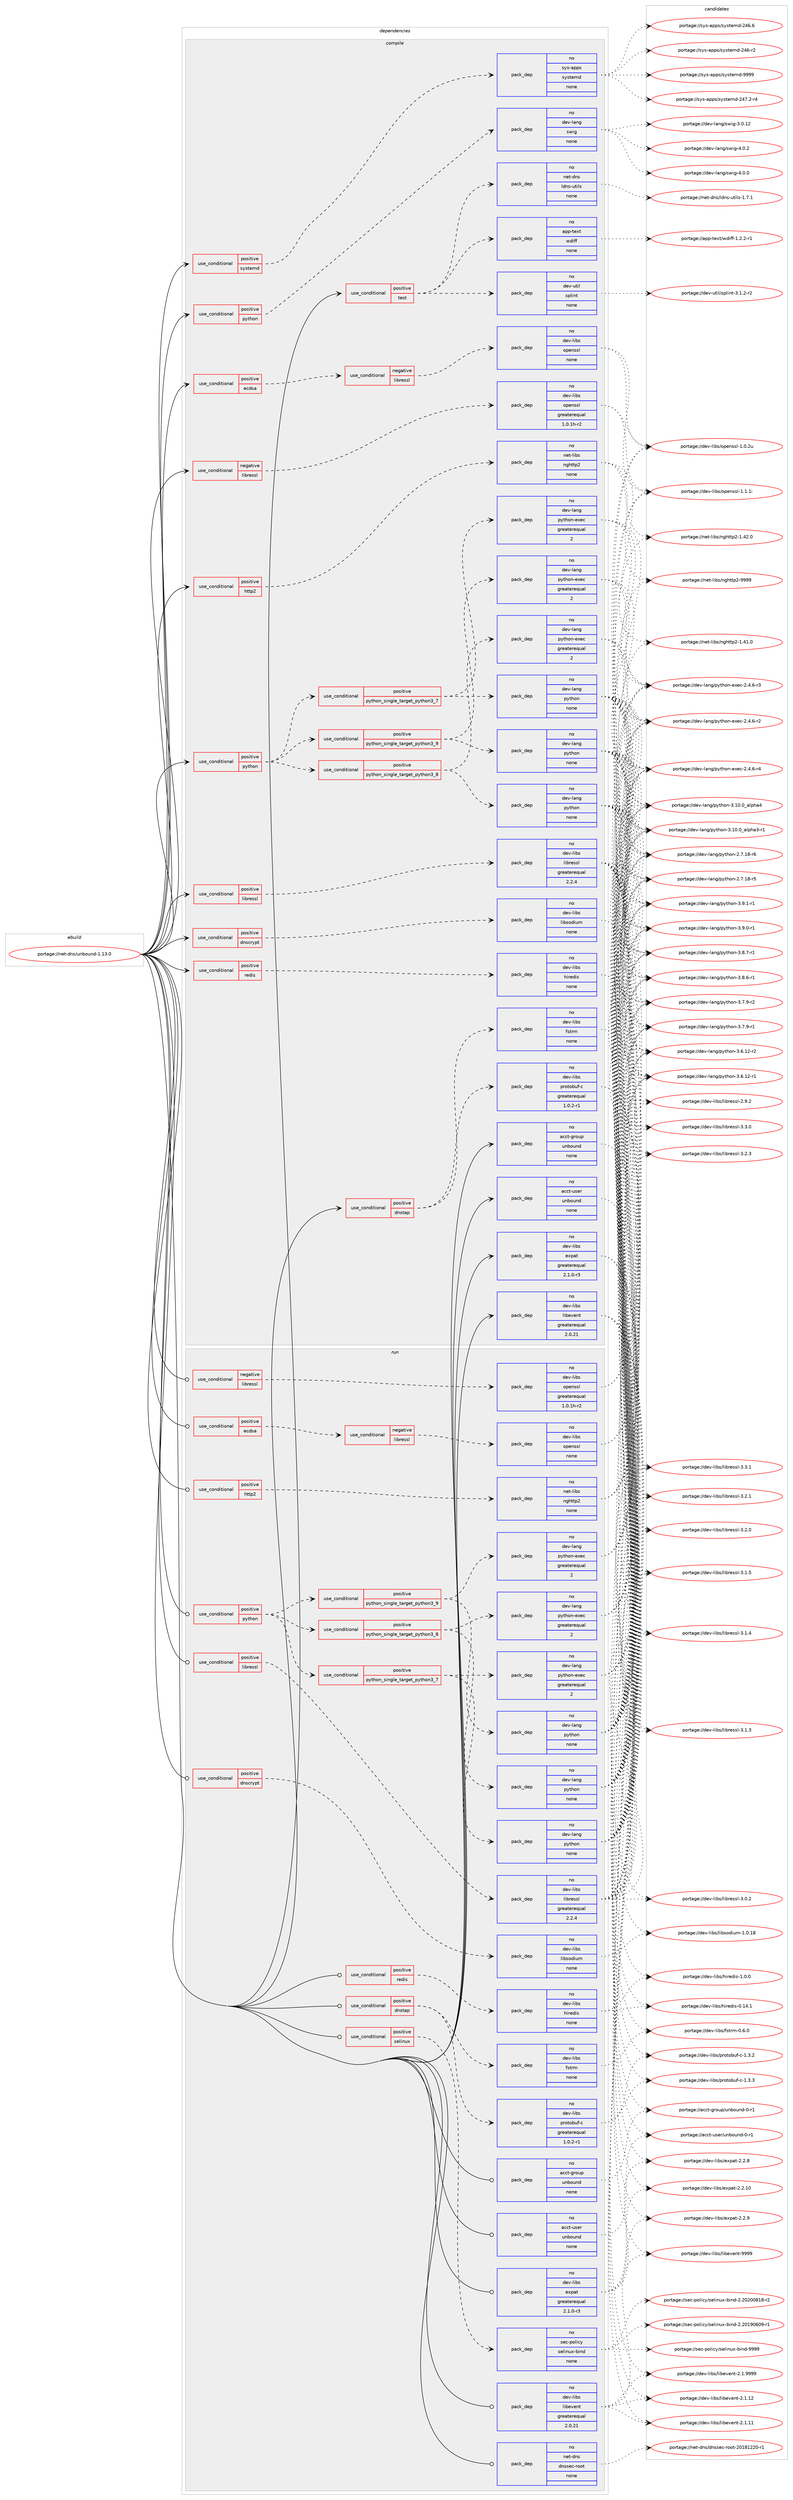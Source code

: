 digraph prolog {

# *************
# Graph options
# *************

newrank=true;
concentrate=true;
compound=true;
graph [rankdir=LR,fontname=Helvetica,fontsize=10,ranksep=1.5];#, ranksep=2.5, nodesep=0.2];
edge  [arrowhead=vee];
node  [fontname=Helvetica,fontsize=10];

# **********
# The ebuild
# **********

subgraph cluster_leftcol {
color=gray;
rank=same;
label=<<i>ebuild</i>>;
id [label="portage://net-dns/unbound-1.13.0", color=red, width=4, href="../net-dns/unbound-1.13.0.svg"];
}

# ****************
# The dependencies
# ****************

subgraph cluster_midcol {
color=gray;
label=<<i>dependencies</i>>;
subgraph cluster_compile {
fillcolor="#eeeeee";
style=filled;
label=<<i>compile</i>>;
subgraph cond9494 {
dependency30951 [label=<<TABLE BORDER="0" CELLBORDER="1" CELLSPACING="0" CELLPADDING="4"><TR><TD ROWSPAN="3" CELLPADDING="10">use_conditional</TD></TR><TR><TD>negative</TD></TR><TR><TD>libressl</TD></TR></TABLE>>, shape=none, color=red];
subgraph pack21179 {
dependency30952 [label=<<TABLE BORDER="0" CELLBORDER="1" CELLSPACING="0" CELLPADDING="4" WIDTH="220"><TR><TD ROWSPAN="6" CELLPADDING="30">pack_dep</TD></TR><TR><TD WIDTH="110">no</TD></TR><TR><TD>dev-libs</TD></TR><TR><TD>openssl</TD></TR><TR><TD>greaterequal</TD></TR><TR><TD>1.0.1h-r2</TD></TR></TABLE>>, shape=none, color=blue];
}
dependency30951:e -> dependency30952:w [weight=20,style="dashed",arrowhead="vee"];
}
id:e -> dependency30951:w [weight=20,style="solid",arrowhead="vee"];
subgraph cond9495 {
dependency30953 [label=<<TABLE BORDER="0" CELLBORDER="1" CELLSPACING="0" CELLPADDING="4"><TR><TD ROWSPAN="3" CELLPADDING="10">use_conditional</TD></TR><TR><TD>positive</TD></TR><TR><TD>dnscrypt</TD></TR></TABLE>>, shape=none, color=red];
subgraph pack21180 {
dependency30954 [label=<<TABLE BORDER="0" CELLBORDER="1" CELLSPACING="0" CELLPADDING="4" WIDTH="220"><TR><TD ROWSPAN="6" CELLPADDING="30">pack_dep</TD></TR><TR><TD WIDTH="110">no</TD></TR><TR><TD>dev-libs</TD></TR><TR><TD>libsodium</TD></TR><TR><TD>none</TD></TR><TR><TD></TD></TR></TABLE>>, shape=none, color=blue];
}
dependency30953:e -> dependency30954:w [weight=20,style="dashed",arrowhead="vee"];
}
id:e -> dependency30953:w [weight=20,style="solid",arrowhead="vee"];
subgraph cond9496 {
dependency30955 [label=<<TABLE BORDER="0" CELLBORDER="1" CELLSPACING="0" CELLPADDING="4"><TR><TD ROWSPAN="3" CELLPADDING="10">use_conditional</TD></TR><TR><TD>positive</TD></TR><TR><TD>dnstap</TD></TR></TABLE>>, shape=none, color=red];
subgraph pack21181 {
dependency30956 [label=<<TABLE BORDER="0" CELLBORDER="1" CELLSPACING="0" CELLPADDING="4" WIDTH="220"><TR><TD ROWSPAN="6" CELLPADDING="30">pack_dep</TD></TR><TR><TD WIDTH="110">no</TD></TR><TR><TD>dev-libs</TD></TR><TR><TD>fstrm</TD></TR><TR><TD>none</TD></TR><TR><TD></TD></TR></TABLE>>, shape=none, color=blue];
}
dependency30955:e -> dependency30956:w [weight=20,style="dashed",arrowhead="vee"];
subgraph pack21182 {
dependency30957 [label=<<TABLE BORDER="0" CELLBORDER="1" CELLSPACING="0" CELLPADDING="4" WIDTH="220"><TR><TD ROWSPAN="6" CELLPADDING="30">pack_dep</TD></TR><TR><TD WIDTH="110">no</TD></TR><TR><TD>dev-libs</TD></TR><TR><TD>protobuf-c</TD></TR><TR><TD>greaterequal</TD></TR><TR><TD>1.0.2-r1</TD></TR></TABLE>>, shape=none, color=blue];
}
dependency30955:e -> dependency30957:w [weight=20,style="dashed",arrowhead="vee"];
}
id:e -> dependency30955:w [weight=20,style="solid",arrowhead="vee"];
subgraph cond9497 {
dependency30958 [label=<<TABLE BORDER="0" CELLBORDER="1" CELLSPACING="0" CELLPADDING="4"><TR><TD ROWSPAN="3" CELLPADDING="10">use_conditional</TD></TR><TR><TD>positive</TD></TR><TR><TD>ecdsa</TD></TR></TABLE>>, shape=none, color=red];
subgraph cond9498 {
dependency30959 [label=<<TABLE BORDER="0" CELLBORDER="1" CELLSPACING="0" CELLPADDING="4"><TR><TD ROWSPAN="3" CELLPADDING="10">use_conditional</TD></TR><TR><TD>negative</TD></TR><TR><TD>libressl</TD></TR></TABLE>>, shape=none, color=red];
subgraph pack21183 {
dependency30960 [label=<<TABLE BORDER="0" CELLBORDER="1" CELLSPACING="0" CELLPADDING="4" WIDTH="220"><TR><TD ROWSPAN="6" CELLPADDING="30">pack_dep</TD></TR><TR><TD WIDTH="110">no</TD></TR><TR><TD>dev-libs</TD></TR><TR><TD>openssl</TD></TR><TR><TD>none</TD></TR><TR><TD></TD></TR></TABLE>>, shape=none, color=blue];
}
dependency30959:e -> dependency30960:w [weight=20,style="dashed",arrowhead="vee"];
}
dependency30958:e -> dependency30959:w [weight=20,style="dashed",arrowhead="vee"];
}
id:e -> dependency30958:w [weight=20,style="solid",arrowhead="vee"];
subgraph cond9499 {
dependency30961 [label=<<TABLE BORDER="0" CELLBORDER="1" CELLSPACING="0" CELLPADDING="4"><TR><TD ROWSPAN="3" CELLPADDING="10">use_conditional</TD></TR><TR><TD>positive</TD></TR><TR><TD>http2</TD></TR></TABLE>>, shape=none, color=red];
subgraph pack21184 {
dependency30962 [label=<<TABLE BORDER="0" CELLBORDER="1" CELLSPACING="0" CELLPADDING="4" WIDTH="220"><TR><TD ROWSPAN="6" CELLPADDING="30">pack_dep</TD></TR><TR><TD WIDTH="110">no</TD></TR><TR><TD>net-libs</TD></TR><TR><TD>nghttp2</TD></TR><TR><TD>none</TD></TR><TR><TD></TD></TR></TABLE>>, shape=none, color=blue];
}
dependency30961:e -> dependency30962:w [weight=20,style="dashed",arrowhead="vee"];
}
id:e -> dependency30961:w [weight=20,style="solid",arrowhead="vee"];
subgraph cond9500 {
dependency30963 [label=<<TABLE BORDER="0" CELLBORDER="1" CELLSPACING="0" CELLPADDING="4"><TR><TD ROWSPAN="3" CELLPADDING="10">use_conditional</TD></TR><TR><TD>positive</TD></TR><TR><TD>libressl</TD></TR></TABLE>>, shape=none, color=red];
subgraph pack21185 {
dependency30964 [label=<<TABLE BORDER="0" CELLBORDER="1" CELLSPACING="0" CELLPADDING="4" WIDTH="220"><TR><TD ROWSPAN="6" CELLPADDING="30">pack_dep</TD></TR><TR><TD WIDTH="110">no</TD></TR><TR><TD>dev-libs</TD></TR><TR><TD>libressl</TD></TR><TR><TD>greaterequal</TD></TR><TR><TD>2.2.4</TD></TR></TABLE>>, shape=none, color=blue];
}
dependency30963:e -> dependency30964:w [weight=20,style="dashed",arrowhead="vee"];
}
id:e -> dependency30963:w [weight=20,style="solid",arrowhead="vee"];
subgraph cond9501 {
dependency30965 [label=<<TABLE BORDER="0" CELLBORDER="1" CELLSPACING="0" CELLPADDING="4"><TR><TD ROWSPAN="3" CELLPADDING="10">use_conditional</TD></TR><TR><TD>positive</TD></TR><TR><TD>python</TD></TR></TABLE>>, shape=none, color=red];
subgraph cond9502 {
dependency30966 [label=<<TABLE BORDER="0" CELLBORDER="1" CELLSPACING="0" CELLPADDING="4"><TR><TD ROWSPAN="3" CELLPADDING="10">use_conditional</TD></TR><TR><TD>positive</TD></TR><TR><TD>python_single_target_python3_7</TD></TR></TABLE>>, shape=none, color=red];
subgraph pack21186 {
dependency30967 [label=<<TABLE BORDER="0" CELLBORDER="1" CELLSPACING="0" CELLPADDING="4" WIDTH="220"><TR><TD ROWSPAN="6" CELLPADDING="30">pack_dep</TD></TR><TR><TD WIDTH="110">no</TD></TR><TR><TD>dev-lang</TD></TR><TR><TD>python</TD></TR><TR><TD>none</TD></TR><TR><TD></TD></TR></TABLE>>, shape=none, color=blue];
}
dependency30966:e -> dependency30967:w [weight=20,style="dashed",arrowhead="vee"];
subgraph pack21187 {
dependency30968 [label=<<TABLE BORDER="0" CELLBORDER="1" CELLSPACING="0" CELLPADDING="4" WIDTH="220"><TR><TD ROWSPAN="6" CELLPADDING="30">pack_dep</TD></TR><TR><TD WIDTH="110">no</TD></TR><TR><TD>dev-lang</TD></TR><TR><TD>python-exec</TD></TR><TR><TD>greaterequal</TD></TR><TR><TD>2</TD></TR></TABLE>>, shape=none, color=blue];
}
dependency30966:e -> dependency30968:w [weight=20,style="dashed",arrowhead="vee"];
}
dependency30965:e -> dependency30966:w [weight=20,style="dashed",arrowhead="vee"];
subgraph cond9503 {
dependency30969 [label=<<TABLE BORDER="0" CELLBORDER="1" CELLSPACING="0" CELLPADDING="4"><TR><TD ROWSPAN="3" CELLPADDING="10">use_conditional</TD></TR><TR><TD>positive</TD></TR><TR><TD>python_single_target_python3_8</TD></TR></TABLE>>, shape=none, color=red];
subgraph pack21188 {
dependency30970 [label=<<TABLE BORDER="0" CELLBORDER="1" CELLSPACING="0" CELLPADDING="4" WIDTH="220"><TR><TD ROWSPAN="6" CELLPADDING="30">pack_dep</TD></TR><TR><TD WIDTH="110">no</TD></TR><TR><TD>dev-lang</TD></TR><TR><TD>python</TD></TR><TR><TD>none</TD></TR><TR><TD></TD></TR></TABLE>>, shape=none, color=blue];
}
dependency30969:e -> dependency30970:w [weight=20,style="dashed",arrowhead="vee"];
subgraph pack21189 {
dependency30971 [label=<<TABLE BORDER="0" CELLBORDER="1" CELLSPACING="0" CELLPADDING="4" WIDTH="220"><TR><TD ROWSPAN="6" CELLPADDING="30">pack_dep</TD></TR><TR><TD WIDTH="110">no</TD></TR><TR><TD>dev-lang</TD></TR><TR><TD>python-exec</TD></TR><TR><TD>greaterequal</TD></TR><TR><TD>2</TD></TR></TABLE>>, shape=none, color=blue];
}
dependency30969:e -> dependency30971:w [weight=20,style="dashed",arrowhead="vee"];
}
dependency30965:e -> dependency30969:w [weight=20,style="dashed",arrowhead="vee"];
subgraph cond9504 {
dependency30972 [label=<<TABLE BORDER="0" CELLBORDER="1" CELLSPACING="0" CELLPADDING="4"><TR><TD ROWSPAN="3" CELLPADDING="10">use_conditional</TD></TR><TR><TD>positive</TD></TR><TR><TD>python_single_target_python3_9</TD></TR></TABLE>>, shape=none, color=red];
subgraph pack21190 {
dependency30973 [label=<<TABLE BORDER="0" CELLBORDER="1" CELLSPACING="0" CELLPADDING="4" WIDTH="220"><TR><TD ROWSPAN="6" CELLPADDING="30">pack_dep</TD></TR><TR><TD WIDTH="110">no</TD></TR><TR><TD>dev-lang</TD></TR><TR><TD>python</TD></TR><TR><TD>none</TD></TR><TR><TD></TD></TR></TABLE>>, shape=none, color=blue];
}
dependency30972:e -> dependency30973:w [weight=20,style="dashed",arrowhead="vee"];
subgraph pack21191 {
dependency30974 [label=<<TABLE BORDER="0" CELLBORDER="1" CELLSPACING="0" CELLPADDING="4" WIDTH="220"><TR><TD ROWSPAN="6" CELLPADDING="30">pack_dep</TD></TR><TR><TD WIDTH="110">no</TD></TR><TR><TD>dev-lang</TD></TR><TR><TD>python-exec</TD></TR><TR><TD>greaterequal</TD></TR><TR><TD>2</TD></TR></TABLE>>, shape=none, color=blue];
}
dependency30972:e -> dependency30974:w [weight=20,style="dashed",arrowhead="vee"];
}
dependency30965:e -> dependency30972:w [weight=20,style="dashed",arrowhead="vee"];
}
id:e -> dependency30965:w [weight=20,style="solid",arrowhead="vee"];
subgraph cond9505 {
dependency30975 [label=<<TABLE BORDER="0" CELLBORDER="1" CELLSPACING="0" CELLPADDING="4"><TR><TD ROWSPAN="3" CELLPADDING="10">use_conditional</TD></TR><TR><TD>positive</TD></TR><TR><TD>python</TD></TR></TABLE>>, shape=none, color=red];
subgraph pack21192 {
dependency30976 [label=<<TABLE BORDER="0" CELLBORDER="1" CELLSPACING="0" CELLPADDING="4" WIDTH="220"><TR><TD ROWSPAN="6" CELLPADDING="30">pack_dep</TD></TR><TR><TD WIDTH="110">no</TD></TR><TR><TD>dev-lang</TD></TR><TR><TD>swig</TD></TR><TR><TD>none</TD></TR><TR><TD></TD></TR></TABLE>>, shape=none, color=blue];
}
dependency30975:e -> dependency30976:w [weight=20,style="dashed",arrowhead="vee"];
}
id:e -> dependency30975:w [weight=20,style="solid",arrowhead="vee"];
subgraph cond9506 {
dependency30977 [label=<<TABLE BORDER="0" CELLBORDER="1" CELLSPACING="0" CELLPADDING="4"><TR><TD ROWSPAN="3" CELLPADDING="10">use_conditional</TD></TR><TR><TD>positive</TD></TR><TR><TD>redis</TD></TR></TABLE>>, shape=none, color=red];
subgraph pack21193 {
dependency30978 [label=<<TABLE BORDER="0" CELLBORDER="1" CELLSPACING="0" CELLPADDING="4" WIDTH="220"><TR><TD ROWSPAN="6" CELLPADDING="30">pack_dep</TD></TR><TR><TD WIDTH="110">no</TD></TR><TR><TD>dev-libs</TD></TR><TR><TD>hiredis</TD></TR><TR><TD>none</TD></TR><TR><TD></TD></TR></TABLE>>, shape=none, color=blue];
}
dependency30977:e -> dependency30978:w [weight=20,style="dashed",arrowhead="vee"];
}
id:e -> dependency30977:w [weight=20,style="solid",arrowhead="vee"];
subgraph cond9507 {
dependency30979 [label=<<TABLE BORDER="0" CELLBORDER="1" CELLSPACING="0" CELLPADDING="4"><TR><TD ROWSPAN="3" CELLPADDING="10">use_conditional</TD></TR><TR><TD>positive</TD></TR><TR><TD>systemd</TD></TR></TABLE>>, shape=none, color=red];
subgraph pack21194 {
dependency30980 [label=<<TABLE BORDER="0" CELLBORDER="1" CELLSPACING="0" CELLPADDING="4" WIDTH="220"><TR><TD ROWSPAN="6" CELLPADDING="30">pack_dep</TD></TR><TR><TD WIDTH="110">no</TD></TR><TR><TD>sys-apps</TD></TR><TR><TD>systemd</TD></TR><TR><TD>none</TD></TR><TR><TD></TD></TR></TABLE>>, shape=none, color=blue];
}
dependency30979:e -> dependency30980:w [weight=20,style="dashed",arrowhead="vee"];
}
id:e -> dependency30979:w [weight=20,style="solid",arrowhead="vee"];
subgraph cond9508 {
dependency30981 [label=<<TABLE BORDER="0" CELLBORDER="1" CELLSPACING="0" CELLPADDING="4"><TR><TD ROWSPAN="3" CELLPADDING="10">use_conditional</TD></TR><TR><TD>positive</TD></TR><TR><TD>test</TD></TR></TABLE>>, shape=none, color=red];
subgraph pack21195 {
dependency30982 [label=<<TABLE BORDER="0" CELLBORDER="1" CELLSPACING="0" CELLPADDING="4" WIDTH="220"><TR><TD ROWSPAN="6" CELLPADDING="30">pack_dep</TD></TR><TR><TD WIDTH="110">no</TD></TR><TR><TD>net-dns</TD></TR><TR><TD>ldns-utils</TD></TR><TR><TD>none</TD></TR><TR><TD></TD></TR></TABLE>>, shape=none, color=blue];
}
dependency30981:e -> dependency30982:w [weight=20,style="dashed",arrowhead="vee"];
subgraph pack21196 {
dependency30983 [label=<<TABLE BORDER="0" CELLBORDER="1" CELLSPACING="0" CELLPADDING="4" WIDTH="220"><TR><TD ROWSPAN="6" CELLPADDING="30">pack_dep</TD></TR><TR><TD WIDTH="110">no</TD></TR><TR><TD>dev-util</TD></TR><TR><TD>splint</TD></TR><TR><TD>none</TD></TR><TR><TD></TD></TR></TABLE>>, shape=none, color=blue];
}
dependency30981:e -> dependency30983:w [weight=20,style="dashed",arrowhead="vee"];
subgraph pack21197 {
dependency30984 [label=<<TABLE BORDER="0" CELLBORDER="1" CELLSPACING="0" CELLPADDING="4" WIDTH="220"><TR><TD ROWSPAN="6" CELLPADDING="30">pack_dep</TD></TR><TR><TD WIDTH="110">no</TD></TR><TR><TD>app-text</TD></TR><TR><TD>wdiff</TD></TR><TR><TD>none</TD></TR><TR><TD></TD></TR></TABLE>>, shape=none, color=blue];
}
dependency30981:e -> dependency30984:w [weight=20,style="dashed",arrowhead="vee"];
}
id:e -> dependency30981:w [weight=20,style="solid",arrowhead="vee"];
subgraph pack21198 {
dependency30985 [label=<<TABLE BORDER="0" CELLBORDER="1" CELLSPACING="0" CELLPADDING="4" WIDTH="220"><TR><TD ROWSPAN="6" CELLPADDING="30">pack_dep</TD></TR><TR><TD WIDTH="110">no</TD></TR><TR><TD>acct-group</TD></TR><TR><TD>unbound</TD></TR><TR><TD>none</TD></TR><TR><TD></TD></TR></TABLE>>, shape=none, color=blue];
}
id:e -> dependency30985:w [weight=20,style="solid",arrowhead="vee"];
subgraph pack21199 {
dependency30986 [label=<<TABLE BORDER="0" CELLBORDER="1" CELLSPACING="0" CELLPADDING="4" WIDTH="220"><TR><TD ROWSPAN="6" CELLPADDING="30">pack_dep</TD></TR><TR><TD WIDTH="110">no</TD></TR><TR><TD>acct-user</TD></TR><TR><TD>unbound</TD></TR><TR><TD>none</TD></TR><TR><TD></TD></TR></TABLE>>, shape=none, color=blue];
}
id:e -> dependency30986:w [weight=20,style="solid",arrowhead="vee"];
subgraph pack21200 {
dependency30987 [label=<<TABLE BORDER="0" CELLBORDER="1" CELLSPACING="0" CELLPADDING="4" WIDTH="220"><TR><TD ROWSPAN="6" CELLPADDING="30">pack_dep</TD></TR><TR><TD WIDTH="110">no</TD></TR><TR><TD>dev-libs</TD></TR><TR><TD>expat</TD></TR><TR><TD>greaterequal</TD></TR><TR><TD>2.1.0-r3</TD></TR></TABLE>>, shape=none, color=blue];
}
id:e -> dependency30987:w [weight=20,style="solid",arrowhead="vee"];
subgraph pack21201 {
dependency30988 [label=<<TABLE BORDER="0" CELLBORDER="1" CELLSPACING="0" CELLPADDING="4" WIDTH="220"><TR><TD ROWSPAN="6" CELLPADDING="30">pack_dep</TD></TR><TR><TD WIDTH="110">no</TD></TR><TR><TD>dev-libs</TD></TR><TR><TD>libevent</TD></TR><TR><TD>greaterequal</TD></TR><TR><TD>2.0.21</TD></TR></TABLE>>, shape=none, color=blue];
}
id:e -> dependency30988:w [weight=20,style="solid",arrowhead="vee"];
}
subgraph cluster_compileandrun {
fillcolor="#eeeeee";
style=filled;
label=<<i>compile and run</i>>;
}
subgraph cluster_run {
fillcolor="#eeeeee";
style=filled;
label=<<i>run</i>>;
subgraph cond9509 {
dependency30989 [label=<<TABLE BORDER="0" CELLBORDER="1" CELLSPACING="0" CELLPADDING="4"><TR><TD ROWSPAN="3" CELLPADDING="10">use_conditional</TD></TR><TR><TD>negative</TD></TR><TR><TD>libressl</TD></TR></TABLE>>, shape=none, color=red];
subgraph pack21202 {
dependency30990 [label=<<TABLE BORDER="0" CELLBORDER="1" CELLSPACING="0" CELLPADDING="4" WIDTH="220"><TR><TD ROWSPAN="6" CELLPADDING="30">pack_dep</TD></TR><TR><TD WIDTH="110">no</TD></TR><TR><TD>dev-libs</TD></TR><TR><TD>openssl</TD></TR><TR><TD>greaterequal</TD></TR><TR><TD>1.0.1h-r2</TD></TR></TABLE>>, shape=none, color=blue];
}
dependency30989:e -> dependency30990:w [weight=20,style="dashed",arrowhead="vee"];
}
id:e -> dependency30989:w [weight=20,style="solid",arrowhead="odot"];
subgraph cond9510 {
dependency30991 [label=<<TABLE BORDER="0" CELLBORDER="1" CELLSPACING="0" CELLPADDING="4"><TR><TD ROWSPAN="3" CELLPADDING="10">use_conditional</TD></TR><TR><TD>positive</TD></TR><TR><TD>dnscrypt</TD></TR></TABLE>>, shape=none, color=red];
subgraph pack21203 {
dependency30992 [label=<<TABLE BORDER="0" CELLBORDER="1" CELLSPACING="0" CELLPADDING="4" WIDTH="220"><TR><TD ROWSPAN="6" CELLPADDING="30">pack_dep</TD></TR><TR><TD WIDTH="110">no</TD></TR><TR><TD>dev-libs</TD></TR><TR><TD>libsodium</TD></TR><TR><TD>none</TD></TR><TR><TD></TD></TR></TABLE>>, shape=none, color=blue];
}
dependency30991:e -> dependency30992:w [weight=20,style="dashed",arrowhead="vee"];
}
id:e -> dependency30991:w [weight=20,style="solid",arrowhead="odot"];
subgraph cond9511 {
dependency30993 [label=<<TABLE BORDER="0" CELLBORDER="1" CELLSPACING="0" CELLPADDING="4"><TR><TD ROWSPAN="3" CELLPADDING="10">use_conditional</TD></TR><TR><TD>positive</TD></TR><TR><TD>dnstap</TD></TR></TABLE>>, shape=none, color=red];
subgraph pack21204 {
dependency30994 [label=<<TABLE BORDER="0" CELLBORDER="1" CELLSPACING="0" CELLPADDING="4" WIDTH="220"><TR><TD ROWSPAN="6" CELLPADDING="30">pack_dep</TD></TR><TR><TD WIDTH="110">no</TD></TR><TR><TD>dev-libs</TD></TR><TR><TD>fstrm</TD></TR><TR><TD>none</TD></TR><TR><TD></TD></TR></TABLE>>, shape=none, color=blue];
}
dependency30993:e -> dependency30994:w [weight=20,style="dashed",arrowhead="vee"];
subgraph pack21205 {
dependency30995 [label=<<TABLE BORDER="0" CELLBORDER="1" CELLSPACING="0" CELLPADDING="4" WIDTH="220"><TR><TD ROWSPAN="6" CELLPADDING="30">pack_dep</TD></TR><TR><TD WIDTH="110">no</TD></TR><TR><TD>dev-libs</TD></TR><TR><TD>protobuf-c</TD></TR><TR><TD>greaterequal</TD></TR><TR><TD>1.0.2-r1</TD></TR></TABLE>>, shape=none, color=blue];
}
dependency30993:e -> dependency30995:w [weight=20,style="dashed",arrowhead="vee"];
}
id:e -> dependency30993:w [weight=20,style="solid",arrowhead="odot"];
subgraph cond9512 {
dependency30996 [label=<<TABLE BORDER="0" CELLBORDER="1" CELLSPACING="0" CELLPADDING="4"><TR><TD ROWSPAN="3" CELLPADDING="10">use_conditional</TD></TR><TR><TD>positive</TD></TR><TR><TD>ecdsa</TD></TR></TABLE>>, shape=none, color=red];
subgraph cond9513 {
dependency30997 [label=<<TABLE BORDER="0" CELLBORDER="1" CELLSPACING="0" CELLPADDING="4"><TR><TD ROWSPAN="3" CELLPADDING="10">use_conditional</TD></TR><TR><TD>negative</TD></TR><TR><TD>libressl</TD></TR></TABLE>>, shape=none, color=red];
subgraph pack21206 {
dependency30998 [label=<<TABLE BORDER="0" CELLBORDER="1" CELLSPACING="0" CELLPADDING="4" WIDTH="220"><TR><TD ROWSPAN="6" CELLPADDING="30">pack_dep</TD></TR><TR><TD WIDTH="110">no</TD></TR><TR><TD>dev-libs</TD></TR><TR><TD>openssl</TD></TR><TR><TD>none</TD></TR><TR><TD></TD></TR></TABLE>>, shape=none, color=blue];
}
dependency30997:e -> dependency30998:w [weight=20,style="dashed",arrowhead="vee"];
}
dependency30996:e -> dependency30997:w [weight=20,style="dashed",arrowhead="vee"];
}
id:e -> dependency30996:w [weight=20,style="solid",arrowhead="odot"];
subgraph cond9514 {
dependency30999 [label=<<TABLE BORDER="0" CELLBORDER="1" CELLSPACING="0" CELLPADDING="4"><TR><TD ROWSPAN="3" CELLPADDING="10">use_conditional</TD></TR><TR><TD>positive</TD></TR><TR><TD>http2</TD></TR></TABLE>>, shape=none, color=red];
subgraph pack21207 {
dependency31000 [label=<<TABLE BORDER="0" CELLBORDER="1" CELLSPACING="0" CELLPADDING="4" WIDTH="220"><TR><TD ROWSPAN="6" CELLPADDING="30">pack_dep</TD></TR><TR><TD WIDTH="110">no</TD></TR><TR><TD>net-libs</TD></TR><TR><TD>nghttp2</TD></TR><TR><TD>none</TD></TR><TR><TD></TD></TR></TABLE>>, shape=none, color=blue];
}
dependency30999:e -> dependency31000:w [weight=20,style="dashed",arrowhead="vee"];
}
id:e -> dependency30999:w [weight=20,style="solid",arrowhead="odot"];
subgraph cond9515 {
dependency31001 [label=<<TABLE BORDER="0" CELLBORDER="1" CELLSPACING="0" CELLPADDING="4"><TR><TD ROWSPAN="3" CELLPADDING="10">use_conditional</TD></TR><TR><TD>positive</TD></TR><TR><TD>libressl</TD></TR></TABLE>>, shape=none, color=red];
subgraph pack21208 {
dependency31002 [label=<<TABLE BORDER="0" CELLBORDER="1" CELLSPACING="0" CELLPADDING="4" WIDTH="220"><TR><TD ROWSPAN="6" CELLPADDING="30">pack_dep</TD></TR><TR><TD WIDTH="110">no</TD></TR><TR><TD>dev-libs</TD></TR><TR><TD>libressl</TD></TR><TR><TD>greaterequal</TD></TR><TR><TD>2.2.4</TD></TR></TABLE>>, shape=none, color=blue];
}
dependency31001:e -> dependency31002:w [weight=20,style="dashed",arrowhead="vee"];
}
id:e -> dependency31001:w [weight=20,style="solid",arrowhead="odot"];
subgraph cond9516 {
dependency31003 [label=<<TABLE BORDER="0" CELLBORDER="1" CELLSPACING="0" CELLPADDING="4"><TR><TD ROWSPAN="3" CELLPADDING="10">use_conditional</TD></TR><TR><TD>positive</TD></TR><TR><TD>python</TD></TR></TABLE>>, shape=none, color=red];
subgraph cond9517 {
dependency31004 [label=<<TABLE BORDER="0" CELLBORDER="1" CELLSPACING="0" CELLPADDING="4"><TR><TD ROWSPAN="3" CELLPADDING="10">use_conditional</TD></TR><TR><TD>positive</TD></TR><TR><TD>python_single_target_python3_7</TD></TR></TABLE>>, shape=none, color=red];
subgraph pack21209 {
dependency31005 [label=<<TABLE BORDER="0" CELLBORDER="1" CELLSPACING="0" CELLPADDING="4" WIDTH="220"><TR><TD ROWSPAN="6" CELLPADDING="30">pack_dep</TD></TR><TR><TD WIDTH="110">no</TD></TR><TR><TD>dev-lang</TD></TR><TR><TD>python</TD></TR><TR><TD>none</TD></TR><TR><TD></TD></TR></TABLE>>, shape=none, color=blue];
}
dependency31004:e -> dependency31005:w [weight=20,style="dashed",arrowhead="vee"];
subgraph pack21210 {
dependency31006 [label=<<TABLE BORDER="0" CELLBORDER="1" CELLSPACING="0" CELLPADDING="4" WIDTH="220"><TR><TD ROWSPAN="6" CELLPADDING="30">pack_dep</TD></TR><TR><TD WIDTH="110">no</TD></TR><TR><TD>dev-lang</TD></TR><TR><TD>python-exec</TD></TR><TR><TD>greaterequal</TD></TR><TR><TD>2</TD></TR></TABLE>>, shape=none, color=blue];
}
dependency31004:e -> dependency31006:w [weight=20,style="dashed",arrowhead="vee"];
}
dependency31003:e -> dependency31004:w [weight=20,style="dashed",arrowhead="vee"];
subgraph cond9518 {
dependency31007 [label=<<TABLE BORDER="0" CELLBORDER="1" CELLSPACING="0" CELLPADDING="4"><TR><TD ROWSPAN="3" CELLPADDING="10">use_conditional</TD></TR><TR><TD>positive</TD></TR><TR><TD>python_single_target_python3_8</TD></TR></TABLE>>, shape=none, color=red];
subgraph pack21211 {
dependency31008 [label=<<TABLE BORDER="0" CELLBORDER="1" CELLSPACING="0" CELLPADDING="4" WIDTH="220"><TR><TD ROWSPAN="6" CELLPADDING="30">pack_dep</TD></TR><TR><TD WIDTH="110">no</TD></TR><TR><TD>dev-lang</TD></TR><TR><TD>python</TD></TR><TR><TD>none</TD></TR><TR><TD></TD></TR></TABLE>>, shape=none, color=blue];
}
dependency31007:e -> dependency31008:w [weight=20,style="dashed",arrowhead="vee"];
subgraph pack21212 {
dependency31009 [label=<<TABLE BORDER="0" CELLBORDER="1" CELLSPACING="0" CELLPADDING="4" WIDTH="220"><TR><TD ROWSPAN="6" CELLPADDING="30">pack_dep</TD></TR><TR><TD WIDTH="110">no</TD></TR><TR><TD>dev-lang</TD></TR><TR><TD>python-exec</TD></TR><TR><TD>greaterequal</TD></TR><TR><TD>2</TD></TR></TABLE>>, shape=none, color=blue];
}
dependency31007:e -> dependency31009:w [weight=20,style="dashed",arrowhead="vee"];
}
dependency31003:e -> dependency31007:w [weight=20,style="dashed",arrowhead="vee"];
subgraph cond9519 {
dependency31010 [label=<<TABLE BORDER="0" CELLBORDER="1" CELLSPACING="0" CELLPADDING="4"><TR><TD ROWSPAN="3" CELLPADDING="10">use_conditional</TD></TR><TR><TD>positive</TD></TR><TR><TD>python_single_target_python3_9</TD></TR></TABLE>>, shape=none, color=red];
subgraph pack21213 {
dependency31011 [label=<<TABLE BORDER="0" CELLBORDER="1" CELLSPACING="0" CELLPADDING="4" WIDTH="220"><TR><TD ROWSPAN="6" CELLPADDING="30">pack_dep</TD></TR><TR><TD WIDTH="110">no</TD></TR><TR><TD>dev-lang</TD></TR><TR><TD>python</TD></TR><TR><TD>none</TD></TR><TR><TD></TD></TR></TABLE>>, shape=none, color=blue];
}
dependency31010:e -> dependency31011:w [weight=20,style="dashed",arrowhead="vee"];
subgraph pack21214 {
dependency31012 [label=<<TABLE BORDER="0" CELLBORDER="1" CELLSPACING="0" CELLPADDING="4" WIDTH="220"><TR><TD ROWSPAN="6" CELLPADDING="30">pack_dep</TD></TR><TR><TD WIDTH="110">no</TD></TR><TR><TD>dev-lang</TD></TR><TR><TD>python-exec</TD></TR><TR><TD>greaterequal</TD></TR><TR><TD>2</TD></TR></TABLE>>, shape=none, color=blue];
}
dependency31010:e -> dependency31012:w [weight=20,style="dashed",arrowhead="vee"];
}
dependency31003:e -> dependency31010:w [weight=20,style="dashed",arrowhead="vee"];
}
id:e -> dependency31003:w [weight=20,style="solid",arrowhead="odot"];
subgraph cond9520 {
dependency31013 [label=<<TABLE BORDER="0" CELLBORDER="1" CELLSPACING="0" CELLPADDING="4"><TR><TD ROWSPAN="3" CELLPADDING="10">use_conditional</TD></TR><TR><TD>positive</TD></TR><TR><TD>redis</TD></TR></TABLE>>, shape=none, color=red];
subgraph pack21215 {
dependency31014 [label=<<TABLE BORDER="0" CELLBORDER="1" CELLSPACING="0" CELLPADDING="4" WIDTH="220"><TR><TD ROWSPAN="6" CELLPADDING="30">pack_dep</TD></TR><TR><TD WIDTH="110">no</TD></TR><TR><TD>dev-libs</TD></TR><TR><TD>hiredis</TD></TR><TR><TD>none</TD></TR><TR><TD></TD></TR></TABLE>>, shape=none, color=blue];
}
dependency31013:e -> dependency31014:w [weight=20,style="dashed",arrowhead="vee"];
}
id:e -> dependency31013:w [weight=20,style="solid",arrowhead="odot"];
subgraph cond9521 {
dependency31015 [label=<<TABLE BORDER="0" CELLBORDER="1" CELLSPACING="0" CELLPADDING="4"><TR><TD ROWSPAN="3" CELLPADDING="10">use_conditional</TD></TR><TR><TD>positive</TD></TR><TR><TD>selinux</TD></TR></TABLE>>, shape=none, color=red];
subgraph pack21216 {
dependency31016 [label=<<TABLE BORDER="0" CELLBORDER="1" CELLSPACING="0" CELLPADDING="4" WIDTH="220"><TR><TD ROWSPAN="6" CELLPADDING="30">pack_dep</TD></TR><TR><TD WIDTH="110">no</TD></TR><TR><TD>sec-policy</TD></TR><TR><TD>selinux-bind</TD></TR><TR><TD>none</TD></TR><TR><TD></TD></TR></TABLE>>, shape=none, color=blue];
}
dependency31015:e -> dependency31016:w [weight=20,style="dashed",arrowhead="vee"];
}
id:e -> dependency31015:w [weight=20,style="solid",arrowhead="odot"];
subgraph pack21217 {
dependency31017 [label=<<TABLE BORDER="0" CELLBORDER="1" CELLSPACING="0" CELLPADDING="4" WIDTH="220"><TR><TD ROWSPAN="6" CELLPADDING="30">pack_dep</TD></TR><TR><TD WIDTH="110">no</TD></TR><TR><TD>acct-group</TD></TR><TR><TD>unbound</TD></TR><TR><TD>none</TD></TR><TR><TD></TD></TR></TABLE>>, shape=none, color=blue];
}
id:e -> dependency31017:w [weight=20,style="solid",arrowhead="odot"];
subgraph pack21218 {
dependency31018 [label=<<TABLE BORDER="0" CELLBORDER="1" CELLSPACING="0" CELLPADDING="4" WIDTH="220"><TR><TD ROWSPAN="6" CELLPADDING="30">pack_dep</TD></TR><TR><TD WIDTH="110">no</TD></TR><TR><TD>acct-user</TD></TR><TR><TD>unbound</TD></TR><TR><TD>none</TD></TR><TR><TD></TD></TR></TABLE>>, shape=none, color=blue];
}
id:e -> dependency31018:w [weight=20,style="solid",arrowhead="odot"];
subgraph pack21219 {
dependency31019 [label=<<TABLE BORDER="0" CELLBORDER="1" CELLSPACING="0" CELLPADDING="4" WIDTH="220"><TR><TD ROWSPAN="6" CELLPADDING="30">pack_dep</TD></TR><TR><TD WIDTH="110">no</TD></TR><TR><TD>dev-libs</TD></TR><TR><TD>expat</TD></TR><TR><TD>greaterequal</TD></TR><TR><TD>2.1.0-r3</TD></TR></TABLE>>, shape=none, color=blue];
}
id:e -> dependency31019:w [weight=20,style="solid",arrowhead="odot"];
subgraph pack21220 {
dependency31020 [label=<<TABLE BORDER="0" CELLBORDER="1" CELLSPACING="0" CELLPADDING="4" WIDTH="220"><TR><TD ROWSPAN="6" CELLPADDING="30">pack_dep</TD></TR><TR><TD WIDTH="110">no</TD></TR><TR><TD>dev-libs</TD></TR><TR><TD>libevent</TD></TR><TR><TD>greaterequal</TD></TR><TR><TD>2.0.21</TD></TR></TABLE>>, shape=none, color=blue];
}
id:e -> dependency31020:w [weight=20,style="solid",arrowhead="odot"];
subgraph pack21221 {
dependency31021 [label=<<TABLE BORDER="0" CELLBORDER="1" CELLSPACING="0" CELLPADDING="4" WIDTH="220"><TR><TD ROWSPAN="6" CELLPADDING="30">pack_dep</TD></TR><TR><TD WIDTH="110">no</TD></TR><TR><TD>net-dns</TD></TR><TR><TD>dnssec-root</TD></TR><TR><TD>none</TD></TR><TR><TD></TD></TR></TABLE>>, shape=none, color=blue];
}
id:e -> dependency31021:w [weight=20,style="solid",arrowhead="odot"];
}
}

# **************
# The candidates
# **************

subgraph cluster_choices {
rank=same;
color=gray;
label=<<i>candidates</i>>;

subgraph choice21179 {
color=black;
nodesep=1;
choice100101118451081059811547111112101110115115108454946494649105 [label="portage://dev-libs/openssl-1.1.1i", color=red, width=4,href="../dev-libs/openssl-1.1.1i.svg"];
choice100101118451081059811547111112101110115115108454946484650117 [label="portage://dev-libs/openssl-1.0.2u", color=red, width=4,href="../dev-libs/openssl-1.0.2u.svg"];
dependency30952:e -> choice100101118451081059811547111112101110115115108454946494649105:w [style=dotted,weight="100"];
dependency30952:e -> choice100101118451081059811547111112101110115115108454946484650117:w [style=dotted,weight="100"];
}
subgraph choice21180 {
color=black;
nodesep=1;
choice1001011184510810598115471081059811511110010511710945494648464956 [label="portage://dev-libs/libsodium-1.0.18", color=red, width=4,href="../dev-libs/libsodium-1.0.18.svg"];
dependency30954:e -> choice1001011184510810598115471081059811511110010511710945494648464956:w [style=dotted,weight="100"];
}
subgraph choice21181 {
color=black;
nodesep=1;
choice100101118451081059811547102115116114109454846544648 [label="portage://dev-libs/fstrm-0.6.0", color=red, width=4,href="../dev-libs/fstrm-0.6.0.svg"];
dependency30956:e -> choice100101118451081059811547102115116114109454846544648:w [style=dotted,weight="100"];
}
subgraph choice21182 {
color=black;
nodesep=1;
choice100101118451081059811547112114111116111981171024599454946514651 [label="portage://dev-libs/protobuf-c-1.3.3", color=red, width=4,href="../dev-libs/protobuf-c-1.3.3.svg"];
choice100101118451081059811547112114111116111981171024599454946514650 [label="portage://dev-libs/protobuf-c-1.3.2", color=red, width=4,href="../dev-libs/protobuf-c-1.3.2.svg"];
dependency30957:e -> choice100101118451081059811547112114111116111981171024599454946514651:w [style=dotted,weight="100"];
dependency30957:e -> choice100101118451081059811547112114111116111981171024599454946514650:w [style=dotted,weight="100"];
}
subgraph choice21183 {
color=black;
nodesep=1;
choice100101118451081059811547111112101110115115108454946494649105 [label="portage://dev-libs/openssl-1.1.1i", color=red, width=4,href="../dev-libs/openssl-1.1.1i.svg"];
choice100101118451081059811547111112101110115115108454946484650117 [label="portage://dev-libs/openssl-1.0.2u", color=red, width=4,href="../dev-libs/openssl-1.0.2u.svg"];
dependency30960:e -> choice100101118451081059811547111112101110115115108454946494649105:w [style=dotted,weight="100"];
dependency30960:e -> choice100101118451081059811547111112101110115115108454946484650117:w [style=dotted,weight="100"];
}
subgraph choice21184 {
color=black;
nodesep=1;
choice110101116451081059811547110103104116116112504557575757 [label="portage://net-libs/nghttp2-9999", color=red, width=4,href="../net-libs/nghttp2-9999.svg"];
choice1101011164510810598115471101031041161161125045494652504648 [label="portage://net-libs/nghttp2-1.42.0", color=red, width=4,href="../net-libs/nghttp2-1.42.0.svg"];
choice1101011164510810598115471101031041161161125045494652494648 [label="portage://net-libs/nghttp2-1.41.0", color=red, width=4,href="../net-libs/nghttp2-1.41.0.svg"];
dependency30962:e -> choice110101116451081059811547110103104116116112504557575757:w [style=dotted,weight="100"];
dependency30962:e -> choice1101011164510810598115471101031041161161125045494652504648:w [style=dotted,weight="100"];
dependency30962:e -> choice1101011164510810598115471101031041161161125045494652494648:w [style=dotted,weight="100"];
}
subgraph choice21185 {
color=black;
nodesep=1;
choice10010111845108105981154710810598114101115115108455146514649 [label="portage://dev-libs/libressl-3.3.1", color=red, width=4,href="../dev-libs/libressl-3.3.1.svg"];
choice10010111845108105981154710810598114101115115108455146514648 [label="portage://dev-libs/libressl-3.3.0", color=red, width=4,href="../dev-libs/libressl-3.3.0.svg"];
choice10010111845108105981154710810598114101115115108455146504651 [label="portage://dev-libs/libressl-3.2.3", color=red, width=4,href="../dev-libs/libressl-3.2.3.svg"];
choice10010111845108105981154710810598114101115115108455146504649 [label="portage://dev-libs/libressl-3.2.1", color=red, width=4,href="../dev-libs/libressl-3.2.1.svg"];
choice10010111845108105981154710810598114101115115108455146504648 [label="portage://dev-libs/libressl-3.2.0", color=red, width=4,href="../dev-libs/libressl-3.2.0.svg"];
choice10010111845108105981154710810598114101115115108455146494653 [label="portage://dev-libs/libressl-3.1.5", color=red, width=4,href="../dev-libs/libressl-3.1.5.svg"];
choice10010111845108105981154710810598114101115115108455146494652 [label="portage://dev-libs/libressl-3.1.4", color=red, width=4,href="../dev-libs/libressl-3.1.4.svg"];
choice10010111845108105981154710810598114101115115108455146494651 [label="portage://dev-libs/libressl-3.1.3", color=red, width=4,href="../dev-libs/libressl-3.1.3.svg"];
choice10010111845108105981154710810598114101115115108455146484650 [label="portage://dev-libs/libressl-3.0.2", color=red, width=4,href="../dev-libs/libressl-3.0.2.svg"];
choice10010111845108105981154710810598114101115115108455046574650 [label="portage://dev-libs/libressl-2.9.2", color=red, width=4,href="../dev-libs/libressl-2.9.2.svg"];
dependency30964:e -> choice10010111845108105981154710810598114101115115108455146514649:w [style=dotted,weight="100"];
dependency30964:e -> choice10010111845108105981154710810598114101115115108455146514648:w [style=dotted,weight="100"];
dependency30964:e -> choice10010111845108105981154710810598114101115115108455146504651:w [style=dotted,weight="100"];
dependency30964:e -> choice10010111845108105981154710810598114101115115108455146504649:w [style=dotted,weight="100"];
dependency30964:e -> choice10010111845108105981154710810598114101115115108455146504648:w [style=dotted,weight="100"];
dependency30964:e -> choice10010111845108105981154710810598114101115115108455146494653:w [style=dotted,weight="100"];
dependency30964:e -> choice10010111845108105981154710810598114101115115108455146494652:w [style=dotted,weight="100"];
dependency30964:e -> choice10010111845108105981154710810598114101115115108455146494651:w [style=dotted,weight="100"];
dependency30964:e -> choice10010111845108105981154710810598114101115115108455146484650:w [style=dotted,weight="100"];
dependency30964:e -> choice10010111845108105981154710810598114101115115108455046574650:w [style=dotted,weight="100"];
}
subgraph choice21186 {
color=black;
nodesep=1;
choice1001011184510897110103471121211161041111104551465746494511449 [label="portage://dev-lang/python-3.9.1-r1", color=red, width=4,href="../dev-lang/python-3.9.1-r1.svg"];
choice1001011184510897110103471121211161041111104551465746484511449 [label="portage://dev-lang/python-3.9.0-r1", color=red, width=4,href="../dev-lang/python-3.9.0-r1.svg"];
choice1001011184510897110103471121211161041111104551465646554511449 [label="portage://dev-lang/python-3.8.7-r1", color=red, width=4,href="../dev-lang/python-3.8.7-r1.svg"];
choice1001011184510897110103471121211161041111104551465646544511449 [label="portage://dev-lang/python-3.8.6-r1", color=red, width=4,href="../dev-lang/python-3.8.6-r1.svg"];
choice1001011184510897110103471121211161041111104551465546574511450 [label="portage://dev-lang/python-3.7.9-r2", color=red, width=4,href="../dev-lang/python-3.7.9-r2.svg"];
choice1001011184510897110103471121211161041111104551465546574511449 [label="portage://dev-lang/python-3.7.9-r1", color=red, width=4,href="../dev-lang/python-3.7.9-r1.svg"];
choice100101118451089711010347112121116104111110455146544649504511450 [label="portage://dev-lang/python-3.6.12-r2", color=red, width=4,href="../dev-lang/python-3.6.12-r2.svg"];
choice100101118451089711010347112121116104111110455146544649504511449 [label="portage://dev-lang/python-3.6.12-r1", color=red, width=4,href="../dev-lang/python-3.6.12-r1.svg"];
choice1001011184510897110103471121211161041111104551464948464895971081121049752 [label="portage://dev-lang/python-3.10.0_alpha4", color=red, width=4,href="../dev-lang/python-3.10.0_alpha4.svg"];
choice10010111845108971101034711212111610411111045514649484648959710811210497514511449 [label="portage://dev-lang/python-3.10.0_alpha3-r1", color=red, width=4,href="../dev-lang/python-3.10.0_alpha3-r1.svg"];
choice100101118451089711010347112121116104111110455046554649564511454 [label="portage://dev-lang/python-2.7.18-r6", color=red, width=4,href="../dev-lang/python-2.7.18-r6.svg"];
choice100101118451089711010347112121116104111110455046554649564511453 [label="portage://dev-lang/python-2.7.18-r5", color=red, width=4,href="../dev-lang/python-2.7.18-r5.svg"];
dependency30967:e -> choice1001011184510897110103471121211161041111104551465746494511449:w [style=dotted,weight="100"];
dependency30967:e -> choice1001011184510897110103471121211161041111104551465746484511449:w [style=dotted,weight="100"];
dependency30967:e -> choice1001011184510897110103471121211161041111104551465646554511449:w [style=dotted,weight="100"];
dependency30967:e -> choice1001011184510897110103471121211161041111104551465646544511449:w [style=dotted,weight="100"];
dependency30967:e -> choice1001011184510897110103471121211161041111104551465546574511450:w [style=dotted,weight="100"];
dependency30967:e -> choice1001011184510897110103471121211161041111104551465546574511449:w [style=dotted,weight="100"];
dependency30967:e -> choice100101118451089711010347112121116104111110455146544649504511450:w [style=dotted,weight="100"];
dependency30967:e -> choice100101118451089711010347112121116104111110455146544649504511449:w [style=dotted,weight="100"];
dependency30967:e -> choice1001011184510897110103471121211161041111104551464948464895971081121049752:w [style=dotted,weight="100"];
dependency30967:e -> choice10010111845108971101034711212111610411111045514649484648959710811210497514511449:w [style=dotted,weight="100"];
dependency30967:e -> choice100101118451089711010347112121116104111110455046554649564511454:w [style=dotted,weight="100"];
dependency30967:e -> choice100101118451089711010347112121116104111110455046554649564511453:w [style=dotted,weight="100"];
}
subgraph choice21187 {
color=black;
nodesep=1;
choice10010111845108971101034711212111610411111045101120101994550465246544511452 [label="portage://dev-lang/python-exec-2.4.6-r4", color=red, width=4,href="../dev-lang/python-exec-2.4.6-r4.svg"];
choice10010111845108971101034711212111610411111045101120101994550465246544511451 [label="portage://dev-lang/python-exec-2.4.6-r3", color=red, width=4,href="../dev-lang/python-exec-2.4.6-r3.svg"];
choice10010111845108971101034711212111610411111045101120101994550465246544511450 [label="portage://dev-lang/python-exec-2.4.6-r2", color=red, width=4,href="../dev-lang/python-exec-2.4.6-r2.svg"];
dependency30968:e -> choice10010111845108971101034711212111610411111045101120101994550465246544511452:w [style=dotted,weight="100"];
dependency30968:e -> choice10010111845108971101034711212111610411111045101120101994550465246544511451:w [style=dotted,weight="100"];
dependency30968:e -> choice10010111845108971101034711212111610411111045101120101994550465246544511450:w [style=dotted,weight="100"];
}
subgraph choice21188 {
color=black;
nodesep=1;
choice1001011184510897110103471121211161041111104551465746494511449 [label="portage://dev-lang/python-3.9.1-r1", color=red, width=4,href="../dev-lang/python-3.9.1-r1.svg"];
choice1001011184510897110103471121211161041111104551465746484511449 [label="portage://dev-lang/python-3.9.0-r1", color=red, width=4,href="../dev-lang/python-3.9.0-r1.svg"];
choice1001011184510897110103471121211161041111104551465646554511449 [label="portage://dev-lang/python-3.8.7-r1", color=red, width=4,href="../dev-lang/python-3.8.7-r1.svg"];
choice1001011184510897110103471121211161041111104551465646544511449 [label="portage://dev-lang/python-3.8.6-r1", color=red, width=4,href="../dev-lang/python-3.8.6-r1.svg"];
choice1001011184510897110103471121211161041111104551465546574511450 [label="portage://dev-lang/python-3.7.9-r2", color=red, width=4,href="../dev-lang/python-3.7.9-r2.svg"];
choice1001011184510897110103471121211161041111104551465546574511449 [label="portage://dev-lang/python-3.7.9-r1", color=red, width=4,href="../dev-lang/python-3.7.9-r1.svg"];
choice100101118451089711010347112121116104111110455146544649504511450 [label="portage://dev-lang/python-3.6.12-r2", color=red, width=4,href="../dev-lang/python-3.6.12-r2.svg"];
choice100101118451089711010347112121116104111110455146544649504511449 [label="portage://dev-lang/python-3.6.12-r1", color=red, width=4,href="../dev-lang/python-3.6.12-r1.svg"];
choice1001011184510897110103471121211161041111104551464948464895971081121049752 [label="portage://dev-lang/python-3.10.0_alpha4", color=red, width=4,href="../dev-lang/python-3.10.0_alpha4.svg"];
choice10010111845108971101034711212111610411111045514649484648959710811210497514511449 [label="portage://dev-lang/python-3.10.0_alpha3-r1", color=red, width=4,href="../dev-lang/python-3.10.0_alpha3-r1.svg"];
choice100101118451089711010347112121116104111110455046554649564511454 [label="portage://dev-lang/python-2.7.18-r6", color=red, width=4,href="../dev-lang/python-2.7.18-r6.svg"];
choice100101118451089711010347112121116104111110455046554649564511453 [label="portage://dev-lang/python-2.7.18-r5", color=red, width=4,href="../dev-lang/python-2.7.18-r5.svg"];
dependency30970:e -> choice1001011184510897110103471121211161041111104551465746494511449:w [style=dotted,weight="100"];
dependency30970:e -> choice1001011184510897110103471121211161041111104551465746484511449:w [style=dotted,weight="100"];
dependency30970:e -> choice1001011184510897110103471121211161041111104551465646554511449:w [style=dotted,weight="100"];
dependency30970:e -> choice1001011184510897110103471121211161041111104551465646544511449:w [style=dotted,weight="100"];
dependency30970:e -> choice1001011184510897110103471121211161041111104551465546574511450:w [style=dotted,weight="100"];
dependency30970:e -> choice1001011184510897110103471121211161041111104551465546574511449:w [style=dotted,weight="100"];
dependency30970:e -> choice100101118451089711010347112121116104111110455146544649504511450:w [style=dotted,weight="100"];
dependency30970:e -> choice100101118451089711010347112121116104111110455146544649504511449:w [style=dotted,weight="100"];
dependency30970:e -> choice1001011184510897110103471121211161041111104551464948464895971081121049752:w [style=dotted,weight="100"];
dependency30970:e -> choice10010111845108971101034711212111610411111045514649484648959710811210497514511449:w [style=dotted,weight="100"];
dependency30970:e -> choice100101118451089711010347112121116104111110455046554649564511454:w [style=dotted,weight="100"];
dependency30970:e -> choice100101118451089711010347112121116104111110455046554649564511453:w [style=dotted,weight="100"];
}
subgraph choice21189 {
color=black;
nodesep=1;
choice10010111845108971101034711212111610411111045101120101994550465246544511452 [label="portage://dev-lang/python-exec-2.4.6-r4", color=red, width=4,href="../dev-lang/python-exec-2.4.6-r4.svg"];
choice10010111845108971101034711212111610411111045101120101994550465246544511451 [label="portage://dev-lang/python-exec-2.4.6-r3", color=red, width=4,href="../dev-lang/python-exec-2.4.6-r3.svg"];
choice10010111845108971101034711212111610411111045101120101994550465246544511450 [label="portage://dev-lang/python-exec-2.4.6-r2", color=red, width=4,href="../dev-lang/python-exec-2.4.6-r2.svg"];
dependency30971:e -> choice10010111845108971101034711212111610411111045101120101994550465246544511452:w [style=dotted,weight="100"];
dependency30971:e -> choice10010111845108971101034711212111610411111045101120101994550465246544511451:w [style=dotted,weight="100"];
dependency30971:e -> choice10010111845108971101034711212111610411111045101120101994550465246544511450:w [style=dotted,weight="100"];
}
subgraph choice21190 {
color=black;
nodesep=1;
choice1001011184510897110103471121211161041111104551465746494511449 [label="portage://dev-lang/python-3.9.1-r1", color=red, width=4,href="../dev-lang/python-3.9.1-r1.svg"];
choice1001011184510897110103471121211161041111104551465746484511449 [label="portage://dev-lang/python-3.9.0-r1", color=red, width=4,href="../dev-lang/python-3.9.0-r1.svg"];
choice1001011184510897110103471121211161041111104551465646554511449 [label="portage://dev-lang/python-3.8.7-r1", color=red, width=4,href="../dev-lang/python-3.8.7-r1.svg"];
choice1001011184510897110103471121211161041111104551465646544511449 [label="portage://dev-lang/python-3.8.6-r1", color=red, width=4,href="../dev-lang/python-3.8.6-r1.svg"];
choice1001011184510897110103471121211161041111104551465546574511450 [label="portage://dev-lang/python-3.7.9-r2", color=red, width=4,href="../dev-lang/python-3.7.9-r2.svg"];
choice1001011184510897110103471121211161041111104551465546574511449 [label="portage://dev-lang/python-3.7.9-r1", color=red, width=4,href="../dev-lang/python-3.7.9-r1.svg"];
choice100101118451089711010347112121116104111110455146544649504511450 [label="portage://dev-lang/python-3.6.12-r2", color=red, width=4,href="../dev-lang/python-3.6.12-r2.svg"];
choice100101118451089711010347112121116104111110455146544649504511449 [label="portage://dev-lang/python-3.6.12-r1", color=red, width=4,href="../dev-lang/python-3.6.12-r1.svg"];
choice1001011184510897110103471121211161041111104551464948464895971081121049752 [label="portage://dev-lang/python-3.10.0_alpha4", color=red, width=4,href="../dev-lang/python-3.10.0_alpha4.svg"];
choice10010111845108971101034711212111610411111045514649484648959710811210497514511449 [label="portage://dev-lang/python-3.10.0_alpha3-r1", color=red, width=4,href="../dev-lang/python-3.10.0_alpha3-r1.svg"];
choice100101118451089711010347112121116104111110455046554649564511454 [label="portage://dev-lang/python-2.7.18-r6", color=red, width=4,href="../dev-lang/python-2.7.18-r6.svg"];
choice100101118451089711010347112121116104111110455046554649564511453 [label="portage://dev-lang/python-2.7.18-r5", color=red, width=4,href="../dev-lang/python-2.7.18-r5.svg"];
dependency30973:e -> choice1001011184510897110103471121211161041111104551465746494511449:w [style=dotted,weight="100"];
dependency30973:e -> choice1001011184510897110103471121211161041111104551465746484511449:w [style=dotted,weight="100"];
dependency30973:e -> choice1001011184510897110103471121211161041111104551465646554511449:w [style=dotted,weight="100"];
dependency30973:e -> choice1001011184510897110103471121211161041111104551465646544511449:w [style=dotted,weight="100"];
dependency30973:e -> choice1001011184510897110103471121211161041111104551465546574511450:w [style=dotted,weight="100"];
dependency30973:e -> choice1001011184510897110103471121211161041111104551465546574511449:w [style=dotted,weight="100"];
dependency30973:e -> choice100101118451089711010347112121116104111110455146544649504511450:w [style=dotted,weight="100"];
dependency30973:e -> choice100101118451089711010347112121116104111110455146544649504511449:w [style=dotted,weight="100"];
dependency30973:e -> choice1001011184510897110103471121211161041111104551464948464895971081121049752:w [style=dotted,weight="100"];
dependency30973:e -> choice10010111845108971101034711212111610411111045514649484648959710811210497514511449:w [style=dotted,weight="100"];
dependency30973:e -> choice100101118451089711010347112121116104111110455046554649564511454:w [style=dotted,weight="100"];
dependency30973:e -> choice100101118451089711010347112121116104111110455046554649564511453:w [style=dotted,weight="100"];
}
subgraph choice21191 {
color=black;
nodesep=1;
choice10010111845108971101034711212111610411111045101120101994550465246544511452 [label="portage://dev-lang/python-exec-2.4.6-r4", color=red, width=4,href="../dev-lang/python-exec-2.4.6-r4.svg"];
choice10010111845108971101034711212111610411111045101120101994550465246544511451 [label="portage://dev-lang/python-exec-2.4.6-r3", color=red, width=4,href="../dev-lang/python-exec-2.4.6-r3.svg"];
choice10010111845108971101034711212111610411111045101120101994550465246544511450 [label="portage://dev-lang/python-exec-2.4.6-r2", color=red, width=4,href="../dev-lang/python-exec-2.4.6-r2.svg"];
dependency30974:e -> choice10010111845108971101034711212111610411111045101120101994550465246544511452:w [style=dotted,weight="100"];
dependency30974:e -> choice10010111845108971101034711212111610411111045101120101994550465246544511451:w [style=dotted,weight="100"];
dependency30974:e -> choice10010111845108971101034711212111610411111045101120101994550465246544511450:w [style=dotted,weight="100"];
}
subgraph choice21192 {
color=black;
nodesep=1;
choice100101118451089711010347115119105103455246484650 [label="portage://dev-lang/swig-4.0.2", color=red, width=4,href="../dev-lang/swig-4.0.2.svg"];
choice100101118451089711010347115119105103455246484648 [label="portage://dev-lang/swig-4.0.0", color=red, width=4,href="../dev-lang/swig-4.0.0.svg"];
choice10010111845108971101034711511910510345514648464950 [label="portage://dev-lang/swig-3.0.12", color=red, width=4,href="../dev-lang/swig-3.0.12.svg"];
dependency30976:e -> choice100101118451089711010347115119105103455246484650:w [style=dotted,weight="100"];
dependency30976:e -> choice100101118451089711010347115119105103455246484648:w [style=dotted,weight="100"];
dependency30976:e -> choice10010111845108971101034711511910510345514648464950:w [style=dotted,weight="100"];
}
subgraph choice21193 {
color=black;
nodesep=1;
choice100101118451081059811547104105114101100105115454946484648 [label="portage://dev-libs/hiredis-1.0.0", color=red, width=4,href="../dev-libs/hiredis-1.0.0.svg"];
choice10010111845108105981154710410511410110010511545484649524649 [label="portage://dev-libs/hiredis-0.14.1", color=red, width=4,href="../dev-libs/hiredis-0.14.1.svg"];
dependency30978:e -> choice100101118451081059811547104105114101100105115454946484648:w [style=dotted,weight="100"];
dependency30978:e -> choice10010111845108105981154710410511410110010511545484649524649:w [style=dotted,weight="100"];
}
subgraph choice21194 {
color=black;
nodesep=1;
choice1151211154597112112115471151211151161011091004557575757 [label="portage://sys-apps/systemd-9999", color=red, width=4,href="../sys-apps/systemd-9999.svg"];
choice1151211154597112112115471151211151161011091004550525546504511452 [label="portage://sys-apps/systemd-247.2-r4", color=red, width=4,href="../sys-apps/systemd-247.2-r4.svg"];
choice115121115459711211211547115121115116101109100455052544654 [label="portage://sys-apps/systemd-246.6", color=red, width=4,href="../sys-apps/systemd-246.6.svg"];
choice115121115459711211211547115121115116101109100455052544511450 [label="portage://sys-apps/systemd-246-r2", color=red, width=4,href="../sys-apps/systemd-246-r2.svg"];
dependency30980:e -> choice1151211154597112112115471151211151161011091004557575757:w [style=dotted,weight="100"];
dependency30980:e -> choice1151211154597112112115471151211151161011091004550525546504511452:w [style=dotted,weight="100"];
dependency30980:e -> choice115121115459711211211547115121115116101109100455052544654:w [style=dotted,weight="100"];
dependency30980:e -> choice115121115459711211211547115121115116101109100455052544511450:w [style=dotted,weight="100"];
}
subgraph choice21195 {
color=black;
nodesep=1;
choice110101116451001101154710810011011545117116105108115454946554649 [label="portage://net-dns/ldns-utils-1.7.1", color=red, width=4,href="../net-dns/ldns-utils-1.7.1.svg"];
dependency30982:e -> choice110101116451001101154710810011011545117116105108115454946554649:w [style=dotted,weight="100"];
}
subgraph choice21196 {
color=black;
nodesep=1;
choice10010111845117116105108471151121081051101164551464946504511450 [label="portage://dev-util/splint-3.1.2-r2", color=red, width=4,href="../dev-util/splint-3.1.2-r2.svg"];
dependency30983:e -> choice10010111845117116105108471151121081051101164551464946504511450:w [style=dotted,weight="100"];
}
subgraph choice21197 {
color=black;
nodesep=1;
choice9711211245116101120116471191001051021024549465046504511449 [label="portage://app-text/wdiff-1.2.2-r1", color=red, width=4,href="../app-text/wdiff-1.2.2-r1.svg"];
dependency30984:e -> choice9711211245116101120116471191001051021024549465046504511449:w [style=dotted,weight="100"];
}
subgraph choice21198 {
color=black;
nodesep=1;
choice97999911645103114111117112471171109811111711010045484511449 [label="portage://acct-group/unbound-0-r1", color=red, width=4,href="../acct-group/unbound-0-r1.svg"];
dependency30985:e -> choice97999911645103114111117112471171109811111711010045484511449:w [style=dotted,weight="100"];
}
subgraph choice21199 {
color=black;
nodesep=1;
choice97999911645117115101114471171109811111711010045484511449 [label="portage://acct-user/unbound-0-r1", color=red, width=4,href="../acct-user/unbound-0-r1.svg"];
dependency30986:e -> choice97999911645117115101114471171109811111711010045484511449:w [style=dotted,weight="100"];
}
subgraph choice21200 {
color=black;
nodesep=1;
choice10010111845108105981154710112011297116455046504657 [label="portage://dev-libs/expat-2.2.9", color=red, width=4,href="../dev-libs/expat-2.2.9.svg"];
choice10010111845108105981154710112011297116455046504656 [label="portage://dev-libs/expat-2.2.8", color=red, width=4,href="../dev-libs/expat-2.2.8.svg"];
choice1001011184510810598115471011201129711645504650464948 [label="portage://dev-libs/expat-2.2.10", color=red, width=4,href="../dev-libs/expat-2.2.10.svg"];
dependency30987:e -> choice10010111845108105981154710112011297116455046504657:w [style=dotted,weight="100"];
dependency30987:e -> choice10010111845108105981154710112011297116455046504656:w [style=dotted,weight="100"];
dependency30987:e -> choice1001011184510810598115471011201129711645504650464948:w [style=dotted,weight="100"];
}
subgraph choice21201 {
color=black;
nodesep=1;
choice100101118451081059811547108105981011181011101164557575757 [label="portage://dev-libs/libevent-9999", color=red, width=4,href="../dev-libs/libevent-9999.svg"];
choice10010111845108105981154710810598101118101110116455046494657575757 [label="portage://dev-libs/libevent-2.1.9999", color=red, width=4,href="../dev-libs/libevent-2.1.9999.svg"];
choice1001011184510810598115471081059810111810111011645504649464950 [label="portage://dev-libs/libevent-2.1.12", color=red, width=4,href="../dev-libs/libevent-2.1.12.svg"];
choice1001011184510810598115471081059810111810111011645504649464949 [label="portage://dev-libs/libevent-2.1.11", color=red, width=4,href="../dev-libs/libevent-2.1.11.svg"];
dependency30988:e -> choice100101118451081059811547108105981011181011101164557575757:w [style=dotted,weight="100"];
dependency30988:e -> choice10010111845108105981154710810598101118101110116455046494657575757:w [style=dotted,weight="100"];
dependency30988:e -> choice1001011184510810598115471081059810111810111011645504649464950:w [style=dotted,weight="100"];
dependency30988:e -> choice1001011184510810598115471081059810111810111011645504649464949:w [style=dotted,weight="100"];
}
subgraph choice21202 {
color=black;
nodesep=1;
choice100101118451081059811547111112101110115115108454946494649105 [label="portage://dev-libs/openssl-1.1.1i", color=red, width=4,href="../dev-libs/openssl-1.1.1i.svg"];
choice100101118451081059811547111112101110115115108454946484650117 [label="portage://dev-libs/openssl-1.0.2u", color=red, width=4,href="../dev-libs/openssl-1.0.2u.svg"];
dependency30990:e -> choice100101118451081059811547111112101110115115108454946494649105:w [style=dotted,weight="100"];
dependency30990:e -> choice100101118451081059811547111112101110115115108454946484650117:w [style=dotted,weight="100"];
}
subgraph choice21203 {
color=black;
nodesep=1;
choice1001011184510810598115471081059811511110010511710945494648464956 [label="portage://dev-libs/libsodium-1.0.18", color=red, width=4,href="../dev-libs/libsodium-1.0.18.svg"];
dependency30992:e -> choice1001011184510810598115471081059811511110010511710945494648464956:w [style=dotted,weight="100"];
}
subgraph choice21204 {
color=black;
nodesep=1;
choice100101118451081059811547102115116114109454846544648 [label="portage://dev-libs/fstrm-0.6.0", color=red, width=4,href="../dev-libs/fstrm-0.6.0.svg"];
dependency30994:e -> choice100101118451081059811547102115116114109454846544648:w [style=dotted,weight="100"];
}
subgraph choice21205 {
color=black;
nodesep=1;
choice100101118451081059811547112114111116111981171024599454946514651 [label="portage://dev-libs/protobuf-c-1.3.3", color=red, width=4,href="../dev-libs/protobuf-c-1.3.3.svg"];
choice100101118451081059811547112114111116111981171024599454946514650 [label="portage://dev-libs/protobuf-c-1.3.2", color=red, width=4,href="../dev-libs/protobuf-c-1.3.2.svg"];
dependency30995:e -> choice100101118451081059811547112114111116111981171024599454946514651:w [style=dotted,weight="100"];
dependency30995:e -> choice100101118451081059811547112114111116111981171024599454946514650:w [style=dotted,weight="100"];
}
subgraph choice21206 {
color=black;
nodesep=1;
choice100101118451081059811547111112101110115115108454946494649105 [label="portage://dev-libs/openssl-1.1.1i", color=red, width=4,href="../dev-libs/openssl-1.1.1i.svg"];
choice100101118451081059811547111112101110115115108454946484650117 [label="portage://dev-libs/openssl-1.0.2u", color=red, width=4,href="../dev-libs/openssl-1.0.2u.svg"];
dependency30998:e -> choice100101118451081059811547111112101110115115108454946494649105:w [style=dotted,weight="100"];
dependency30998:e -> choice100101118451081059811547111112101110115115108454946484650117:w [style=dotted,weight="100"];
}
subgraph choice21207 {
color=black;
nodesep=1;
choice110101116451081059811547110103104116116112504557575757 [label="portage://net-libs/nghttp2-9999", color=red, width=4,href="../net-libs/nghttp2-9999.svg"];
choice1101011164510810598115471101031041161161125045494652504648 [label="portage://net-libs/nghttp2-1.42.0", color=red, width=4,href="../net-libs/nghttp2-1.42.0.svg"];
choice1101011164510810598115471101031041161161125045494652494648 [label="portage://net-libs/nghttp2-1.41.0", color=red, width=4,href="../net-libs/nghttp2-1.41.0.svg"];
dependency31000:e -> choice110101116451081059811547110103104116116112504557575757:w [style=dotted,weight="100"];
dependency31000:e -> choice1101011164510810598115471101031041161161125045494652504648:w [style=dotted,weight="100"];
dependency31000:e -> choice1101011164510810598115471101031041161161125045494652494648:w [style=dotted,weight="100"];
}
subgraph choice21208 {
color=black;
nodesep=1;
choice10010111845108105981154710810598114101115115108455146514649 [label="portage://dev-libs/libressl-3.3.1", color=red, width=4,href="../dev-libs/libressl-3.3.1.svg"];
choice10010111845108105981154710810598114101115115108455146514648 [label="portage://dev-libs/libressl-3.3.0", color=red, width=4,href="../dev-libs/libressl-3.3.0.svg"];
choice10010111845108105981154710810598114101115115108455146504651 [label="portage://dev-libs/libressl-3.2.3", color=red, width=4,href="../dev-libs/libressl-3.2.3.svg"];
choice10010111845108105981154710810598114101115115108455146504649 [label="portage://dev-libs/libressl-3.2.1", color=red, width=4,href="../dev-libs/libressl-3.2.1.svg"];
choice10010111845108105981154710810598114101115115108455146504648 [label="portage://dev-libs/libressl-3.2.0", color=red, width=4,href="../dev-libs/libressl-3.2.0.svg"];
choice10010111845108105981154710810598114101115115108455146494653 [label="portage://dev-libs/libressl-3.1.5", color=red, width=4,href="../dev-libs/libressl-3.1.5.svg"];
choice10010111845108105981154710810598114101115115108455146494652 [label="portage://dev-libs/libressl-3.1.4", color=red, width=4,href="../dev-libs/libressl-3.1.4.svg"];
choice10010111845108105981154710810598114101115115108455146494651 [label="portage://dev-libs/libressl-3.1.3", color=red, width=4,href="../dev-libs/libressl-3.1.3.svg"];
choice10010111845108105981154710810598114101115115108455146484650 [label="portage://dev-libs/libressl-3.0.2", color=red, width=4,href="../dev-libs/libressl-3.0.2.svg"];
choice10010111845108105981154710810598114101115115108455046574650 [label="portage://dev-libs/libressl-2.9.2", color=red, width=4,href="../dev-libs/libressl-2.9.2.svg"];
dependency31002:e -> choice10010111845108105981154710810598114101115115108455146514649:w [style=dotted,weight="100"];
dependency31002:e -> choice10010111845108105981154710810598114101115115108455146514648:w [style=dotted,weight="100"];
dependency31002:e -> choice10010111845108105981154710810598114101115115108455146504651:w [style=dotted,weight="100"];
dependency31002:e -> choice10010111845108105981154710810598114101115115108455146504649:w [style=dotted,weight="100"];
dependency31002:e -> choice10010111845108105981154710810598114101115115108455146504648:w [style=dotted,weight="100"];
dependency31002:e -> choice10010111845108105981154710810598114101115115108455146494653:w [style=dotted,weight="100"];
dependency31002:e -> choice10010111845108105981154710810598114101115115108455146494652:w [style=dotted,weight="100"];
dependency31002:e -> choice10010111845108105981154710810598114101115115108455146494651:w [style=dotted,weight="100"];
dependency31002:e -> choice10010111845108105981154710810598114101115115108455146484650:w [style=dotted,weight="100"];
dependency31002:e -> choice10010111845108105981154710810598114101115115108455046574650:w [style=dotted,weight="100"];
}
subgraph choice21209 {
color=black;
nodesep=1;
choice1001011184510897110103471121211161041111104551465746494511449 [label="portage://dev-lang/python-3.9.1-r1", color=red, width=4,href="../dev-lang/python-3.9.1-r1.svg"];
choice1001011184510897110103471121211161041111104551465746484511449 [label="portage://dev-lang/python-3.9.0-r1", color=red, width=4,href="../dev-lang/python-3.9.0-r1.svg"];
choice1001011184510897110103471121211161041111104551465646554511449 [label="portage://dev-lang/python-3.8.7-r1", color=red, width=4,href="../dev-lang/python-3.8.7-r1.svg"];
choice1001011184510897110103471121211161041111104551465646544511449 [label="portage://dev-lang/python-3.8.6-r1", color=red, width=4,href="../dev-lang/python-3.8.6-r1.svg"];
choice1001011184510897110103471121211161041111104551465546574511450 [label="portage://dev-lang/python-3.7.9-r2", color=red, width=4,href="../dev-lang/python-3.7.9-r2.svg"];
choice1001011184510897110103471121211161041111104551465546574511449 [label="portage://dev-lang/python-3.7.9-r1", color=red, width=4,href="../dev-lang/python-3.7.9-r1.svg"];
choice100101118451089711010347112121116104111110455146544649504511450 [label="portage://dev-lang/python-3.6.12-r2", color=red, width=4,href="../dev-lang/python-3.6.12-r2.svg"];
choice100101118451089711010347112121116104111110455146544649504511449 [label="portage://dev-lang/python-3.6.12-r1", color=red, width=4,href="../dev-lang/python-3.6.12-r1.svg"];
choice1001011184510897110103471121211161041111104551464948464895971081121049752 [label="portage://dev-lang/python-3.10.0_alpha4", color=red, width=4,href="../dev-lang/python-3.10.0_alpha4.svg"];
choice10010111845108971101034711212111610411111045514649484648959710811210497514511449 [label="portage://dev-lang/python-3.10.0_alpha3-r1", color=red, width=4,href="../dev-lang/python-3.10.0_alpha3-r1.svg"];
choice100101118451089711010347112121116104111110455046554649564511454 [label="portage://dev-lang/python-2.7.18-r6", color=red, width=4,href="../dev-lang/python-2.7.18-r6.svg"];
choice100101118451089711010347112121116104111110455046554649564511453 [label="portage://dev-lang/python-2.7.18-r5", color=red, width=4,href="../dev-lang/python-2.7.18-r5.svg"];
dependency31005:e -> choice1001011184510897110103471121211161041111104551465746494511449:w [style=dotted,weight="100"];
dependency31005:e -> choice1001011184510897110103471121211161041111104551465746484511449:w [style=dotted,weight="100"];
dependency31005:e -> choice1001011184510897110103471121211161041111104551465646554511449:w [style=dotted,weight="100"];
dependency31005:e -> choice1001011184510897110103471121211161041111104551465646544511449:w [style=dotted,weight="100"];
dependency31005:e -> choice1001011184510897110103471121211161041111104551465546574511450:w [style=dotted,weight="100"];
dependency31005:e -> choice1001011184510897110103471121211161041111104551465546574511449:w [style=dotted,weight="100"];
dependency31005:e -> choice100101118451089711010347112121116104111110455146544649504511450:w [style=dotted,weight="100"];
dependency31005:e -> choice100101118451089711010347112121116104111110455146544649504511449:w [style=dotted,weight="100"];
dependency31005:e -> choice1001011184510897110103471121211161041111104551464948464895971081121049752:w [style=dotted,weight="100"];
dependency31005:e -> choice10010111845108971101034711212111610411111045514649484648959710811210497514511449:w [style=dotted,weight="100"];
dependency31005:e -> choice100101118451089711010347112121116104111110455046554649564511454:w [style=dotted,weight="100"];
dependency31005:e -> choice100101118451089711010347112121116104111110455046554649564511453:w [style=dotted,weight="100"];
}
subgraph choice21210 {
color=black;
nodesep=1;
choice10010111845108971101034711212111610411111045101120101994550465246544511452 [label="portage://dev-lang/python-exec-2.4.6-r4", color=red, width=4,href="../dev-lang/python-exec-2.4.6-r4.svg"];
choice10010111845108971101034711212111610411111045101120101994550465246544511451 [label="portage://dev-lang/python-exec-2.4.6-r3", color=red, width=4,href="../dev-lang/python-exec-2.4.6-r3.svg"];
choice10010111845108971101034711212111610411111045101120101994550465246544511450 [label="portage://dev-lang/python-exec-2.4.6-r2", color=red, width=4,href="../dev-lang/python-exec-2.4.6-r2.svg"];
dependency31006:e -> choice10010111845108971101034711212111610411111045101120101994550465246544511452:w [style=dotted,weight="100"];
dependency31006:e -> choice10010111845108971101034711212111610411111045101120101994550465246544511451:w [style=dotted,weight="100"];
dependency31006:e -> choice10010111845108971101034711212111610411111045101120101994550465246544511450:w [style=dotted,weight="100"];
}
subgraph choice21211 {
color=black;
nodesep=1;
choice1001011184510897110103471121211161041111104551465746494511449 [label="portage://dev-lang/python-3.9.1-r1", color=red, width=4,href="../dev-lang/python-3.9.1-r1.svg"];
choice1001011184510897110103471121211161041111104551465746484511449 [label="portage://dev-lang/python-3.9.0-r1", color=red, width=4,href="../dev-lang/python-3.9.0-r1.svg"];
choice1001011184510897110103471121211161041111104551465646554511449 [label="portage://dev-lang/python-3.8.7-r1", color=red, width=4,href="../dev-lang/python-3.8.7-r1.svg"];
choice1001011184510897110103471121211161041111104551465646544511449 [label="portage://dev-lang/python-3.8.6-r1", color=red, width=4,href="../dev-lang/python-3.8.6-r1.svg"];
choice1001011184510897110103471121211161041111104551465546574511450 [label="portage://dev-lang/python-3.7.9-r2", color=red, width=4,href="../dev-lang/python-3.7.9-r2.svg"];
choice1001011184510897110103471121211161041111104551465546574511449 [label="portage://dev-lang/python-3.7.9-r1", color=red, width=4,href="../dev-lang/python-3.7.9-r1.svg"];
choice100101118451089711010347112121116104111110455146544649504511450 [label="portage://dev-lang/python-3.6.12-r2", color=red, width=4,href="../dev-lang/python-3.6.12-r2.svg"];
choice100101118451089711010347112121116104111110455146544649504511449 [label="portage://dev-lang/python-3.6.12-r1", color=red, width=4,href="../dev-lang/python-3.6.12-r1.svg"];
choice1001011184510897110103471121211161041111104551464948464895971081121049752 [label="portage://dev-lang/python-3.10.0_alpha4", color=red, width=4,href="../dev-lang/python-3.10.0_alpha4.svg"];
choice10010111845108971101034711212111610411111045514649484648959710811210497514511449 [label="portage://dev-lang/python-3.10.0_alpha3-r1", color=red, width=4,href="../dev-lang/python-3.10.0_alpha3-r1.svg"];
choice100101118451089711010347112121116104111110455046554649564511454 [label="portage://dev-lang/python-2.7.18-r6", color=red, width=4,href="../dev-lang/python-2.7.18-r6.svg"];
choice100101118451089711010347112121116104111110455046554649564511453 [label="portage://dev-lang/python-2.7.18-r5", color=red, width=4,href="../dev-lang/python-2.7.18-r5.svg"];
dependency31008:e -> choice1001011184510897110103471121211161041111104551465746494511449:w [style=dotted,weight="100"];
dependency31008:e -> choice1001011184510897110103471121211161041111104551465746484511449:w [style=dotted,weight="100"];
dependency31008:e -> choice1001011184510897110103471121211161041111104551465646554511449:w [style=dotted,weight="100"];
dependency31008:e -> choice1001011184510897110103471121211161041111104551465646544511449:w [style=dotted,weight="100"];
dependency31008:e -> choice1001011184510897110103471121211161041111104551465546574511450:w [style=dotted,weight="100"];
dependency31008:e -> choice1001011184510897110103471121211161041111104551465546574511449:w [style=dotted,weight="100"];
dependency31008:e -> choice100101118451089711010347112121116104111110455146544649504511450:w [style=dotted,weight="100"];
dependency31008:e -> choice100101118451089711010347112121116104111110455146544649504511449:w [style=dotted,weight="100"];
dependency31008:e -> choice1001011184510897110103471121211161041111104551464948464895971081121049752:w [style=dotted,weight="100"];
dependency31008:e -> choice10010111845108971101034711212111610411111045514649484648959710811210497514511449:w [style=dotted,weight="100"];
dependency31008:e -> choice100101118451089711010347112121116104111110455046554649564511454:w [style=dotted,weight="100"];
dependency31008:e -> choice100101118451089711010347112121116104111110455046554649564511453:w [style=dotted,weight="100"];
}
subgraph choice21212 {
color=black;
nodesep=1;
choice10010111845108971101034711212111610411111045101120101994550465246544511452 [label="portage://dev-lang/python-exec-2.4.6-r4", color=red, width=4,href="../dev-lang/python-exec-2.4.6-r4.svg"];
choice10010111845108971101034711212111610411111045101120101994550465246544511451 [label="portage://dev-lang/python-exec-2.4.6-r3", color=red, width=4,href="../dev-lang/python-exec-2.4.6-r3.svg"];
choice10010111845108971101034711212111610411111045101120101994550465246544511450 [label="portage://dev-lang/python-exec-2.4.6-r2", color=red, width=4,href="../dev-lang/python-exec-2.4.6-r2.svg"];
dependency31009:e -> choice10010111845108971101034711212111610411111045101120101994550465246544511452:w [style=dotted,weight="100"];
dependency31009:e -> choice10010111845108971101034711212111610411111045101120101994550465246544511451:w [style=dotted,weight="100"];
dependency31009:e -> choice10010111845108971101034711212111610411111045101120101994550465246544511450:w [style=dotted,weight="100"];
}
subgraph choice21213 {
color=black;
nodesep=1;
choice1001011184510897110103471121211161041111104551465746494511449 [label="portage://dev-lang/python-3.9.1-r1", color=red, width=4,href="../dev-lang/python-3.9.1-r1.svg"];
choice1001011184510897110103471121211161041111104551465746484511449 [label="portage://dev-lang/python-3.9.0-r1", color=red, width=4,href="../dev-lang/python-3.9.0-r1.svg"];
choice1001011184510897110103471121211161041111104551465646554511449 [label="portage://dev-lang/python-3.8.7-r1", color=red, width=4,href="../dev-lang/python-3.8.7-r1.svg"];
choice1001011184510897110103471121211161041111104551465646544511449 [label="portage://dev-lang/python-3.8.6-r1", color=red, width=4,href="../dev-lang/python-3.8.6-r1.svg"];
choice1001011184510897110103471121211161041111104551465546574511450 [label="portage://dev-lang/python-3.7.9-r2", color=red, width=4,href="../dev-lang/python-3.7.9-r2.svg"];
choice1001011184510897110103471121211161041111104551465546574511449 [label="portage://dev-lang/python-3.7.9-r1", color=red, width=4,href="../dev-lang/python-3.7.9-r1.svg"];
choice100101118451089711010347112121116104111110455146544649504511450 [label="portage://dev-lang/python-3.6.12-r2", color=red, width=4,href="../dev-lang/python-3.6.12-r2.svg"];
choice100101118451089711010347112121116104111110455146544649504511449 [label="portage://dev-lang/python-3.6.12-r1", color=red, width=4,href="../dev-lang/python-3.6.12-r1.svg"];
choice1001011184510897110103471121211161041111104551464948464895971081121049752 [label="portage://dev-lang/python-3.10.0_alpha4", color=red, width=4,href="../dev-lang/python-3.10.0_alpha4.svg"];
choice10010111845108971101034711212111610411111045514649484648959710811210497514511449 [label="portage://dev-lang/python-3.10.0_alpha3-r1", color=red, width=4,href="../dev-lang/python-3.10.0_alpha3-r1.svg"];
choice100101118451089711010347112121116104111110455046554649564511454 [label="portage://dev-lang/python-2.7.18-r6", color=red, width=4,href="../dev-lang/python-2.7.18-r6.svg"];
choice100101118451089711010347112121116104111110455046554649564511453 [label="portage://dev-lang/python-2.7.18-r5", color=red, width=4,href="../dev-lang/python-2.7.18-r5.svg"];
dependency31011:e -> choice1001011184510897110103471121211161041111104551465746494511449:w [style=dotted,weight="100"];
dependency31011:e -> choice1001011184510897110103471121211161041111104551465746484511449:w [style=dotted,weight="100"];
dependency31011:e -> choice1001011184510897110103471121211161041111104551465646554511449:w [style=dotted,weight="100"];
dependency31011:e -> choice1001011184510897110103471121211161041111104551465646544511449:w [style=dotted,weight="100"];
dependency31011:e -> choice1001011184510897110103471121211161041111104551465546574511450:w [style=dotted,weight="100"];
dependency31011:e -> choice1001011184510897110103471121211161041111104551465546574511449:w [style=dotted,weight="100"];
dependency31011:e -> choice100101118451089711010347112121116104111110455146544649504511450:w [style=dotted,weight="100"];
dependency31011:e -> choice100101118451089711010347112121116104111110455146544649504511449:w [style=dotted,weight="100"];
dependency31011:e -> choice1001011184510897110103471121211161041111104551464948464895971081121049752:w [style=dotted,weight="100"];
dependency31011:e -> choice10010111845108971101034711212111610411111045514649484648959710811210497514511449:w [style=dotted,weight="100"];
dependency31011:e -> choice100101118451089711010347112121116104111110455046554649564511454:w [style=dotted,weight="100"];
dependency31011:e -> choice100101118451089711010347112121116104111110455046554649564511453:w [style=dotted,weight="100"];
}
subgraph choice21214 {
color=black;
nodesep=1;
choice10010111845108971101034711212111610411111045101120101994550465246544511452 [label="portage://dev-lang/python-exec-2.4.6-r4", color=red, width=4,href="../dev-lang/python-exec-2.4.6-r4.svg"];
choice10010111845108971101034711212111610411111045101120101994550465246544511451 [label="portage://dev-lang/python-exec-2.4.6-r3", color=red, width=4,href="../dev-lang/python-exec-2.4.6-r3.svg"];
choice10010111845108971101034711212111610411111045101120101994550465246544511450 [label="portage://dev-lang/python-exec-2.4.6-r2", color=red, width=4,href="../dev-lang/python-exec-2.4.6-r2.svg"];
dependency31012:e -> choice10010111845108971101034711212111610411111045101120101994550465246544511452:w [style=dotted,weight="100"];
dependency31012:e -> choice10010111845108971101034711212111610411111045101120101994550465246544511451:w [style=dotted,weight="100"];
dependency31012:e -> choice10010111845108971101034711212111610411111045101120101994550465246544511450:w [style=dotted,weight="100"];
}
subgraph choice21215 {
color=black;
nodesep=1;
choice100101118451081059811547104105114101100105115454946484648 [label="portage://dev-libs/hiredis-1.0.0", color=red, width=4,href="../dev-libs/hiredis-1.0.0.svg"];
choice10010111845108105981154710410511410110010511545484649524649 [label="portage://dev-libs/hiredis-0.14.1", color=red, width=4,href="../dev-libs/hiredis-0.14.1.svg"];
dependency31014:e -> choice100101118451081059811547104105114101100105115454946484648:w [style=dotted,weight="100"];
dependency31014:e -> choice10010111845108105981154710410511410110010511545484649524649:w [style=dotted,weight="100"];
}
subgraph choice21216 {
color=black;
nodesep=1;
choice1151019945112111108105991214711510110810511011712045981051101004557575757 [label="portage://sec-policy/selinux-bind-9999", color=red, width=4,href="../sec-policy/selinux-bind-9999.svg"];
choice11510199451121111081059912147115101108105110117120459810511010045504650485048485649564511450 [label="portage://sec-policy/selinux-bind-2.20200818-r2", color=red, width=4,href="../sec-policy/selinux-bind-2.20200818-r2.svg"];
choice11510199451121111081059912147115101108105110117120459810511010045504650484957485448574511449 [label="portage://sec-policy/selinux-bind-2.20190609-r1", color=red, width=4,href="../sec-policy/selinux-bind-2.20190609-r1.svg"];
dependency31016:e -> choice1151019945112111108105991214711510110810511011712045981051101004557575757:w [style=dotted,weight="100"];
dependency31016:e -> choice11510199451121111081059912147115101108105110117120459810511010045504650485048485649564511450:w [style=dotted,weight="100"];
dependency31016:e -> choice11510199451121111081059912147115101108105110117120459810511010045504650484957485448574511449:w [style=dotted,weight="100"];
}
subgraph choice21217 {
color=black;
nodesep=1;
choice97999911645103114111117112471171109811111711010045484511449 [label="portage://acct-group/unbound-0-r1", color=red, width=4,href="../acct-group/unbound-0-r1.svg"];
dependency31017:e -> choice97999911645103114111117112471171109811111711010045484511449:w [style=dotted,weight="100"];
}
subgraph choice21218 {
color=black;
nodesep=1;
choice97999911645117115101114471171109811111711010045484511449 [label="portage://acct-user/unbound-0-r1", color=red, width=4,href="../acct-user/unbound-0-r1.svg"];
dependency31018:e -> choice97999911645117115101114471171109811111711010045484511449:w [style=dotted,weight="100"];
}
subgraph choice21219 {
color=black;
nodesep=1;
choice10010111845108105981154710112011297116455046504657 [label="portage://dev-libs/expat-2.2.9", color=red, width=4,href="../dev-libs/expat-2.2.9.svg"];
choice10010111845108105981154710112011297116455046504656 [label="portage://dev-libs/expat-2.2.8", color=red, width=4,href="../dev-libs/expat-2.2.8.svg"];
choice1001011184510810598115471011201129711645504650464948 [label="portage://dev-libs/expat-2.2.10", color=red, width=4,href="../dev-libs/expat-2.2.10.svg"];
dependency31019:e -> choice10010111845108105981154710112011297116455046504657:w [style=dotted,weight="100"];
dependency31019:e -> choice10010111845108105981154710112011297116455046504656:w [style=dotted,weight="100"];
dependency31019:e -> choice1001011184510810598115471011201129711645504650464948:w [style=dotted,weight="100"];
}
subgraph choice21220 {
color=black;
nodesep=1;
choice100101118451081059811547108105981011181011101164557575757 [label="portage://dev-libs/libevent-9999", color=red, width=4,href="../dev-libs/libevent-9999.svg"];
choice10010111845108105981154710810598101118101110116455046494657575757 [label="portage://dev-libs/libevent-2.1.9999", color=red, width=4,href="../dev-libs/libevent-2.1.9999.svg"];
choice1001011184510810598115471081059810111810111011645504649464950 [label="portage://dev-libs/libevent-2.1.12", color=red, width=4,href="../dev-libs/libevent-2.1.12.svg"];
choice1001011184510810598115471081059810111810111011645504649464949 [label="portage://dev-libs/libevent-2.1.11", color=red, width=4,href="../dev-libs/libevent-2.1.11.svg"];
dependency31020:e -> choice100101118451081059811547108105981011181011101164557575757:w [style=dotted,weight="100"];
dependency31020:e -> choice10010111845108105981154710810598101118101110116455046494657575757:w [style=dotted,weight="100"];
dependency31020:e -> choice1001011184510810598115471081059810111810111011645504649464950:w [style=dotted,weight="100"];
dependency31020:e -> choice1001011184510810598115471081059810111810111011645504649464949:w [style=dotted,weight="100"];
}
subgraph choice21221 {
color=black;
nodesep=1;
choice110101116451001101154710011011511510199451141111111164550484956495050484511449 [label="portage://net-dns/dnssec-root-20181220-r1", color=red, width=4,href="../net-dns/dnssec-root-20181220-r1.svg"];
dependency31021:e -> choice110101116451001101154710011011511510199451141111111164550484956495050484511449:w [style=dotted,weight="100"];
}
}

}
